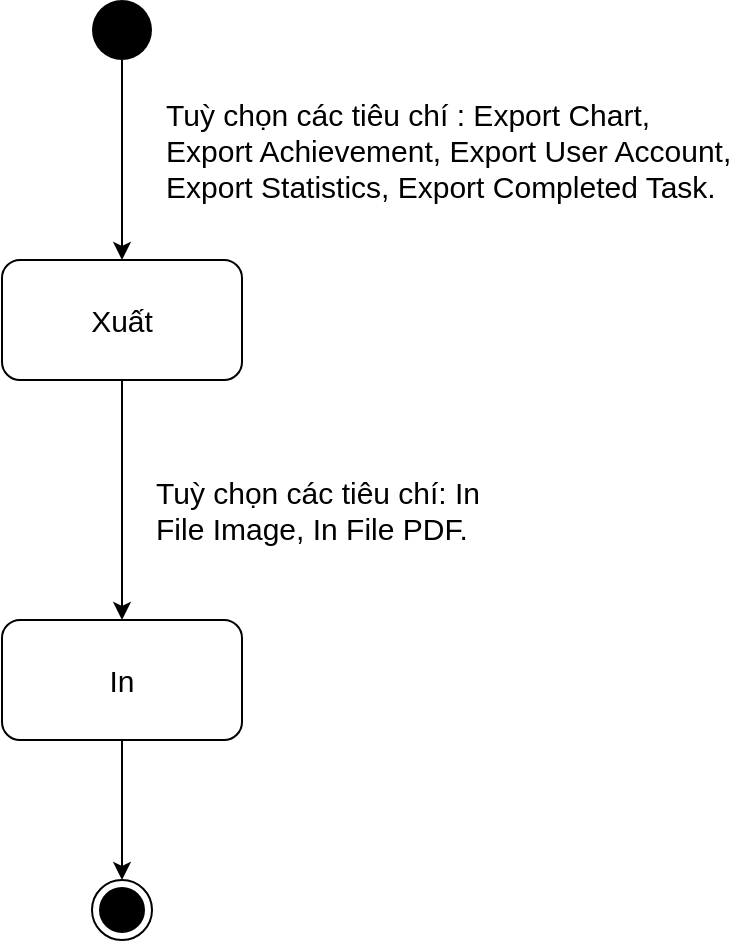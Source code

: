 <mxfile version="13.9.7" type="device"><diagram id="3NoTiX5SiCKxhclRMQKL" name="Page-1"><mxGraphModel dx="738" dy="459" grid="1" gridSize="10" guides="1" tooltips="1" connect="1" arrows="1" fold="1" page="1" pageScale="1" pageWidth="827" pageHeight="1169" math="0" shadow="0"><root><mxCell id="0"/><mxCell id="1" parent="0"/><mxCell id="zuzadxat4oyxlFhlTXRx-5" style="edgeStyle=orthogonalEdgeStyle;rounded=0;orthogonalLoop=1;jettySize=auto;html=1;exitX=0.5;exitY=1;exitDx=0;exitDy=0;entryX=0.5;entryY=0;entryDx=0;entryDy=0;fontSize=15;" parent="1" source="zuzadxat4oyxlFhlTXRx-1" target="zuzadxat4oyxlFhlTXRx-2" edge="1"><mxGeometry relative="1" as="geometry"/></mxCell><mxCell id="zuzadxat4oyxlFhlTXRx-1" value="" style="ellipse;fillColor=#000000;strokeColor=none;fontFamily=Verdana;fontSize=15;" parent="1" vertex="1"><mxGeometry x="365" y="50" width="30" height="30" as="geometry"/></mxCell><mxCell id="zuzadxat4oyxlFhlTXRx-6" style="edgeStyle=orthogonalEdgeStyle;rounded=0;orthogonalLoop=1;jettySize=auto;html=1;exitX=0.5;exitY=1;exitDx=0;exitDy=0;entryX=0.5;entryY=0;entryDx=0;entryDy=0;fontSize=15;" parent="1" source="zuzadxat4oyxlFhlTXRx-2" target="zuzadxat4oyxlFhlTXRx-3" edge="1"><mxGeometry relative="1" as="geometry"/></mxCell><mxCell id="zuzadxat4oyxlFhlTXRx-2" value="Xuất" style="rounded=1;whiteSpace=wrap;html=1;fontSize=15;" parent="1" vertex="1"><mxGeometry x="320" y="180" width="120" height="60" as="geometry"/></mxCell><mxCell id="zuzadxat4oyxlFhlTXRx-9" style="edgeStyle=orthogonalEdgeStyle;rounded=0;orthogonalLoop=1;jettySize=auto;html=1;exitX=0.5;exitY=1;exitDx=0;exitDy=0;entryX=0.5;entryY=0;entryDx=0;entryDy=0;fontSize=15;" parent="1" source="zuzadxat4oyxlFhlTXRx-3" target="zuzadxat4oyxlFhlTXRx-8" edge="1"><mxGeometry relative="1" as="geometry"/></mxCell><mxCell id="zuzadxat4oyxlFhlTXRx-3" value="In" style="rounded=1;whiteSpace=wrap;html=1;fontSize=15;" parent="1" vertex="1"><mxGeometry x="320" y="360" width="120" height="60" as="geometry"/></mxCell><mxCell id="zuzadxat4oyxlFhlTXRx-8" value="" style="ellipse;html=1;shape=endState;fillColor=#000000;strokeColor=#000000;fontFamily=Verdana;fontSize=15;" parent="1" vertex="1"><mxGeometry x="365" y="490" width="30" height="30" as="geometry"/></mxCell><mxCell id="zuzadxat4oyxlFhlTXRx-11" value="&lt;font style=&quot;font-size: 15px&quot;&gt;Tuỳ chọn các tiêu chí : Export Chart, Export Achievement, Export User Account, Export Statistics, Export Completed Task.&lt;/font&gt;" style="text;html=1;strokeColor=none;fillColor=none;align=left;verticalAlign=middle;whiteSpace=wrap;rounded=0;fontSize=15;" parent="1" vertex="1"><mxGeometry x="400" y="90" width="290" height="70" as="geometry"/></mxCell><mxCell id="zuzadxat4oyxlFhlTXRx-12" value="Tuỳ chọn các tiêu chí: In File Image, In File PDF." style="text;html=1;strokeColor=none;fillColor=none;align=left;verticalAlign=middle;whiteSpace=wrap;rounded=0;fontSize=15;" parent="1" vertex="1"><mxGeometry x="395" y="270" width="176" height="70" as="geometry"/></mxCell></root></mxGraphModel></diagram></mxfile>